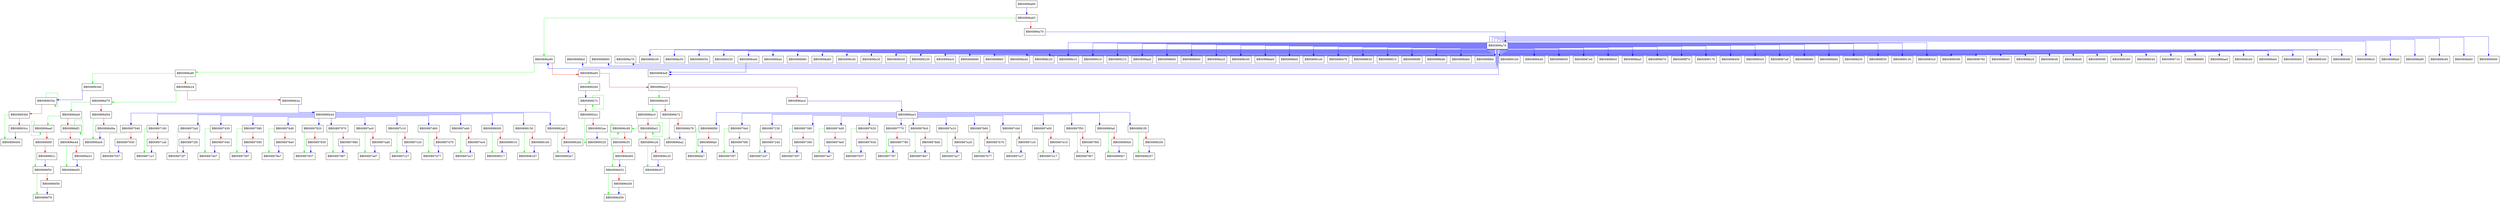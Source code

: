 digraph __memcpy_ssse3 {
  node [shape="box"];
  graph [splines=ortho];
  BB00896a60 -> BB00896a63 [color="blue"];
  BB00896a63 -> BB00896a90 [color="green"];
  BB00896a63 -> BB00896a70 [color="red"];
  BB00896a70 -> BB00896a7d [color="blue"];
  BB00896a7d -> BB008984e8 [color="blue"];
  BB00896a7d -> BB008986b0 [color="blue"];
  BB00896a7d -> BB00898890 [color="blue"];
  BB00896a7d -> BB00898a70 [color="blue"];
  BB00896a7d -> BB00898c50 [color="blue"];
  BB00896a7d -> BB00898e50 [color="blue"];
  BB00896a7d -> BB00899050 [color="blue"];
  BB00896a7d -> BB00899250 [color="blue"];
  BB00896a7d -> BB008984e0 [color="blue"];
  BB00896a7d -> BB008986a0 [color="blue"];
  BB00896a7d -> BB00898880 [color="blue"];
  BB00896a7d -> BB00898a60 [color="blue"];
  BB00896a7d -> BB00898c40 [color="blue"];
  BB00896a7d -> BB00898e30 [color="blue"];
  BB00896a7d -> BB00899030 [color="blue"];
  BB00896a7d -> BB00899230 [color="blue"];
  BB00896a7d -> BB008984c0 [color="blue"];
  BB00896a7d -> BB00898680 [color="blue"];
  BB00896a7d -> BB00898860 [color="blue"];
  BB00896a7d -> BB00898a40 [color="blue"];
  BB00896a7d -> BB00898c20 [color="blue"];
  BB00896a7d -> BB00898e10 [color="blue"];
  BB00896a7d -> BB00899010 [color="blue"];
  BB00896a7d -> BB00899210 [color="blue"];
  BB00896a7d -> BB008984a0 [color="blue"];
  BB00896a7d -> BB00898660 [color="blue"];
  BB00896a7d -> BB00898840 [color="blue"];
  BB00896a7d -> BB00898a20 [color="blue"];
  BB00896a7d -> BB00898c00 [color="blue"];
  BB00896a7d -> BB00898de0 [color="blue"];
  BB00896a7d -> BB00898fe0 [color="blue"];
  BB00896a7d -> BB008991e0 [color="blue"];
  BB00896a7d -> BB00898470 [color="blue"];
  BB00896a7d -> BB00898630 [color="blue"];
  BB00896a7d -> BB00898810 [color="blue"];
  BB00896a7d -> BB008989f0 [color="blue"];
  BB00896a7d -> BB00898bd0 [color="blue"];
  BB00896a7d -> BB00898db0 [color="blue"];
  BB00896a7d -> BB00898fb0 [color="blue"];
  BB00896a7d -> BB008991b0 [color="blue"];
  BB00896a7d -> BB00898440 [color="blue"];
  BB00896a7d -> BB00898600 [color="blue"];
  BB00896a7d -> BB008987e0 [color="blue"];
  BB00896a7d -> BB008989c0 [color="blue"];
  BB00896a7d -> BB00898ba0 [color="blue"];
  BB00896a7d -> BB00898d70 [color="blue"];
  BB00896a7d -> BB00898f70 [color="blue"];
  BB00896a7d -> BB00899170 [color="blue"];
  BB00896a7d -> BB00898400 [color="blue"];
  BB00896a7d -> BB008985c0 [color="blue"];
  BB00896a7d -> BB008987a0 [color="blue"];
  BB00896a7d -> BB00898980 [color="blue"];
  BB00896a7d -> BB00898b60 [color="blue"];
  BB00896a7d -> BB00898d30 [color="blue"];
  BB00896a7d -> BB00898f30 [color="blue"];
  BB00896a7d -> BB00899130 [color="blue"];
  BB00896a7d -> BB008983c0 [color="blue"];
  BB00896a7d -> BB00898580 [color="blue"];
  BB00896a7d -> BB00898760 [color="blue"];
  BB00896a7d -> BB00898940 [color="blue"];
  BB00896a7d -> BB00898b20 [color="blue"];
  BB00896a7d -> BB00898cf0 [color="blue"];
  BB00896a7d -> BB00898ef0 [color="blue"];
  BB00896a7d -> BB008990f0 [color="blue"];
  BB00896a7d -> BB00898380 [color="blue"];
  BB00896a7d -> BB00898540 [color="blue"];
  BB00896a7d -> BB00898710 [color="blue"];
  BB00896a7d -> BB008988f0 [color="blue"];
  BB00896a7d -> BB00898ae0 [color="blue"];
  BB00896a7d -> BB00898cb0 [color="blue"];
  BB00896a7d -> BB00898eb0 [color="blue"];
  BB00896a7d -> BB008990b0 [color="blue"];
  BB00896a7d -> BB00898340 [color="blue"];
  BB00896a7d -> BB008984f0 [color="blue"];
  BB00896a7d -> BB008986c0 [color="blue"];
  BB00896a7d -> BB008988a0 [color="blue"];
  BB00896a7d -> BB00898a90 [color="blue"];
  BB00896a7d -> BB00898c60 [color="blue"];
  BB00896a7d -> BB00898e60 [color="blue"];
  BB00896a7d -> BB00899060 [color="blue"];
  BB00896a7d -> BB00896a90 [color="blue"];
  BB00896a90 -> BB00896af0 [color="green"];
  BB00896a90 -> BB00896a95 [color="red"];
  BB00896a95 -> BB00899260 [color="green"];
  BB00896a95 -> BB00896ac3 [color="red"];
  BB00896ac3 -> BB00896b50 [color="green"];
  BB00896ac3 -> BB00896acd [color="red"];
  BB00896acd -> BB00896ae3 [color="blue"];
  BB00896ae3 -> BB00896f90 [color="blue"];
  BB00896ae3 -> BB008970e0 [color="blue"];
  BB00896ae3 -> BB00897230 [color="blue"];
  BB00896ae3 -> BB00897380 [color="blue"];
  BB00896ae3 -> BB008974d0 [color="blue"];
  BB00896ae3 -> BB00897620 [color="blue"];
  BB00896ae3 -> BB00897770 [color="blue"];
  BB00896ae3 -> BB008978c0 [color="blue"];
  BB00896ae3 -> BB00897a10 [color="blue"];
  BB00896ae3 -> BB00897b60 [color="blue"];
  BB00896ae3 -> BB00897cb0 [color="blue"];
  BB00896ae3 -> BB00897e00 [color="blue"];
  BB00896ae3 -> BB00897f50 [color="blue"];
  BB00896ae3 -> BB008980a0 [color="blue"];
  BB00896ae3 -> BB008981f0 [color="blue"];
  BB00896af0 -> BB00899340 [color="green"];
  BB00896af0 -> BB00896b24 [color="red"];
  BB00896b24 -> BB00896d70 [color="green"];
  BB00896b24 -> BB00896b2e [color="red"];
  BB00896b2e -> BB00896b44 [color="blue"];
  BB00896b44 -> BB00897040 [color="blue"];
  BB00896b44 -> BB00897190 [color="blue"];
  BB00896b44 -> BB008972e0 [color="blue"];
  BB00896b44 -> BB00897430 [color="blue"];
  BB00896b44 -> BB00897580 [color="blue"];
  BB00896b44 -> BB008976d0 [color="blue"];
  BB00896b44 -> BB00897820 [color="blue"];
  BB00896b44 -> BB00897970 [color="blue"];
  BB00896b44 -> BB00897ac0 [color="blue"];
  BB00896b44 -> BB00897c10 [color="blue"];
  BB00896b44 -> BB00897d60 [color="blue"];
  BB00896b44 -> BB00897eb0 [color="blue"];
  BB00896b44 -> BB00898000 [color="blue"];
  BB00896b44 -> BB00898150 [color="blue"];
  BB00896b44 -> BB008982a0 [color="blue"];
  BB00896b50 -> BB00896bc0 [color="green"];
  BB00896b50 -> BB00896b72 [color="red"];
  BB00896b72 -> BB00896ba2 [color="green"];
  BB00896b72 -> BB00896b78 [color="red"];
  BB00896b78 -> BB00896ba2 [color="blue"];
  BB00896bc0 -> BB00896c80 [color="green"];
  BB00896bc0 -> BB00896bd1 [color="red"];
  BB00896bd1 -> BB00896bd1 [color="green"];
  BB00896bd1 -> BB00896c28 [color="red"];
  BB00896c28 -> BB00896c67 [color="green"];
  BB00896c28 -> BB00896c35 [color="red"];
  BB00896c35 -> BB00896c67 [color="blue"];
  BB00896c80 -> BB00896c80 [color="green"];
  BB00896c80 -> BB00896cf3 [color="red"];
  BB00896cf3 -> BB00896d32 [color="green"];
  BB00896cf3 -> BB00896d00 [color="red"];
  BB00896d00 -> BB00896d32 [color="blue"];
  BB00896d32 -> BB00896d56 [color="green"];
  BB00896d32 -> BB00896d38 [color="red"];
  BB00896d38 -> BB00896d56 [color="blue"];
  BB00896d70 -> BB00896de0 [color="green"];
  BB00896d70 -> BB00896d94 [color="red"];
  BB00896d94 -> BB00896dc6 [color="green"];
  BB00896d94 -> BB00896d9a [color="red"];
  BB00896d9a -> BB00896dc6 [color="blue"];
  BB00896de0 -> BB00896ea0 [color="green"];
  BB00896de0 -> BB00896df1 [color="red"];
  BB00896df1 -> BB00896df1 [color="green"];
  BB00896df1 -> BB00896e44 [color="red"];
  BB00896e44 -> BB00896e85 [color="green"];
  BB00896e44 -> BB00896e51 [color="red"];
  BB00896e51 -> BB00896e85 [color="blue"];
  BB00896ea0 -> BB00896ea0 [color="green"];
  BB00896ea0 -> BB00896f0f [color="red"];
  BB00896f0f -> BB00896f50 [color="green"];
  BB00896f0f -> BB00896f1c [color="red"];
  BB00896f1c -> BB00896f50 [color="blue"];
  BB00896f50 -> BB00896f76 [color="green"];
  BB00896f50 -> BB00896f56 [color="red"];
  BB00896f56 -> BB00896f76 [color="blue"];
  BB00896f90 -> BB00896fa7 [color="green"];
  BB00896f90 -> BB00896fa0 [color="red"];
  BB00896fa0 -> BB00896fa7 [color="blue"];
  BB00897040 -> BB00897057 [color="green"];
  BB00897040 -> BB00897050 [color="red"];
  BB00897050 -> BB00897057 [color="blue"];
  BB008970e0 -> BB008970f7 [color="green"];
  BB008970e0 -> BB008970f0 [color="red"];
  BB008970f0 -> BB008970f7 [color="blue"];
  BB00897190 -> BB008971a7 [color="green"];
  BB00897190 -> BB008971a0 [color="red"];
  BB008971a0 -> BB008971a7 [color="blue"];
  BB00897230 -> BB00897247 [color="green"];
  BB00897230 -> BB00897240 [color="red"];
  BB00897240 -> BB00897247 [color="blue"];
  BB008972e0 -> BB008972f7 [color="green"];
  BB008972e0 -> BB008972f0 [color="red"];
  BB008972f0 -> BB008972f7 [color="blue"];
  BB00897380 -> BB00897397 [color="green"];
  BB00897380 -> BB00897390 [color="red"];
  BB00897390 -> BB00897397 [color="blue"];
  BB00897430 -> BB00897447 [color="green"];
  BB00897430 -> BB00897440 [color="red"];
  BB00897440 -> BB00897447 [color="blue"];
  BB008974d0 -> BB008974e7 [color="green"];
  BB008974d0 -> BB008974e0 [color="red"];
  BB008974e0 -> BB008974e7 [color="blue"];
  BB00897580 -> BB00897597 [color="green"];
  BB00897580 -> BB00897590 [color="red"];
  BB00897590 -> BB00897597 [color="blue"];
  BB00897620 -> BB00897637 [color="green"];
  BB00897620 -> BB00897630 [color="red"];
  BB00897630 -> BB00897637 [color="blue"];
  BB008976d0 -> BB008976e7 [color="green"];
  BB008976d0 -> BB008976e0 [color="red"];
  BB008976e0 -> BB008976e7 [color="blue"];
  BB00897770 -> BB00897787 [color="green"];
  BB00897770 -> BB00897780 [color="red"];
  BB00897780 -> BB00897787 [color="blue"];
  BB00897820 -> BB00897837 [color="green"];
  BB00897820 -> BB00897830 [color="red"];
  BB00897830 -> BB00897837 [color="blue"];
  BB008978c0 -> BB008978d7 [color="green"];
  BB008978c0 -> BB008978d0 [color="red"];
  BB008978d0 -> BB008978d7 [color="blue"];
  BB00897970 -> BB00897987 [color="green"];
  BB00897970 -> BB00897980 [color="red"];
  BB00897980 -> BB00897987 [color="blue"];
  BB00897a10 -> BB00897a27 [color="green"];
  BB00897a10 -> BB00897a20 [color="red"];
  BB00897a20 -> BB00897a27 [color="blue"];
  BB00897ac0 -> BB00897ad7 [color="green"];
  BB00897ac0 -> BB00897ad0 [color="red"];
  BB00897ad0 -> BB00897ad7 [color="blue"];
  BB00897b60 -> BB00897b77 [color="green"];
  BB00897b60 -> BB00897b70 [color="red"];
  BB00897b70 -> BB00897b77 [color="blue"];
  BB00897c10 -> BB00897c27 [color="green"];
  BB00897c10 -> BB00897c20 [color="red"];
  BB00897c20 -> BB00897c27 [color="blue"];
  BB00897cb0 -> BB00897cc7 [color="green"];
  BB00897cb0 -> BB00897cc0 [color="red"];
  BB00897cc0 -> BB00897cc7 [color="blue"];
  BB00897d60 -> BB00897d77 [color="green"];
  BB00897d60 -> BB00897d70 [color="red"];
  BB00897d70 -> BB00897d77 [color="blue"];
  BB00897e00 -> BB00897e17 [color="green"];
  BB00897e00 -> BB00897e10 [color="red"];
  BB00897e10 -> BB00897e17 [color="blue"];
  BB00897eb0 -> BB00897ec7 [color="green"];
  BB00897eb0 -> BB00897ec0 [color="red"];
  BB00897ec0 -> BB00897ec7 [color="blue"];
  BB00897f50 -> BB00897f67 [color="green"];
  BB00897f50 -> BB00897f60 [color="red"];
  BB00897f60 -> BB00897f67 [color="blue"];
  BB00898000 -> BB00898017 [color="green"];
  BB00898000 -> BB00898010 [color="red"];
  BB00898010 -> BB00898017 [color="blue"];
  BB008980a0 -> BB008980b7 [color="green"];
  BB008980a0 -> BB008980b0 [color="red"];
  BB008980b0 -> BB008980b7 [color="blue"];
  BB00898150 -> BB00898167 [color="green"];
  BB00898150 -> BB00898160 [color="red"];
  BB00898160 -> BB00898167 [color="blue"];
  BB008981f0 -> BB00898207 [color="green"];
  BB008981f0 -> BB00898200 [color="red"];
  BB00898200 -> BB00898207 [color="blue"];
  BB008982a0 -> BB008982b7 [color="green"];
  BB008982a0 -> BB008982b0 [color="red"];
  BB008982b0 -> BB008982b7 [color="blue"];
  BB008984e0 -> BB008984e8 [color="blue"];
  BB00899260 -> BB0089927c [color="blue"];
  BB0089927c -> BB0089927c [color="green"];
  BB0089927c -> BB008992e1 [color="red"];
  BB008992e1 -> BB00899320 [color="green"];
  BB008992e1 -> BB008992ee [color="red"];
  BB008992ee -> BB00899320 [color="blue"];
  BB00899340 -> BB0089935e [color="blue"];
  BB0089935e -> BB0089935e [color="green"];
  BB0089935e -> BB008993bf [color="red"];
  BB008993bf -> BB00899400 [color="green"];
  BB008993bf -> BB008993cc [color="red"];
  BB008993cc -> BB00899400 [color="blue"];
}
